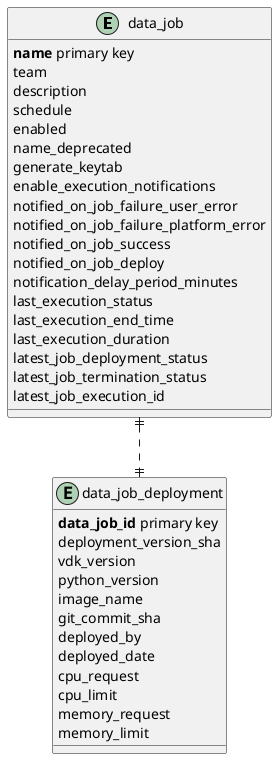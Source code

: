 @startuml
entity data_job {
   **name** primary key
   team
   description
   schedule
   enabled
   name_deprecated
   generate_keytab
   enable_execution_notifications
   notified_on_job_failure_user_error
   notified_on_job_failure_platform_error
   notified_on_job_success
   notified_on_job_deploy
   notification_delay_period_minutes
   last_execution_status
   last_execution_end_time
   last_execution_duration
   latest_job_deployment_status
   latest_job_termination_status
   latest_job_execution_id
}

entity data_job_deployment {
   **data_job_id** primary key
   deployment_version_sha
   vdk_version
   python_version
   image_name
   git_commit_sha
   deployed_by
   deployed_date
   cpu_request
   cpu_limit
   memory_request
   memory_limit
}

data_job ||..|| data_job_deployment
@enduml

